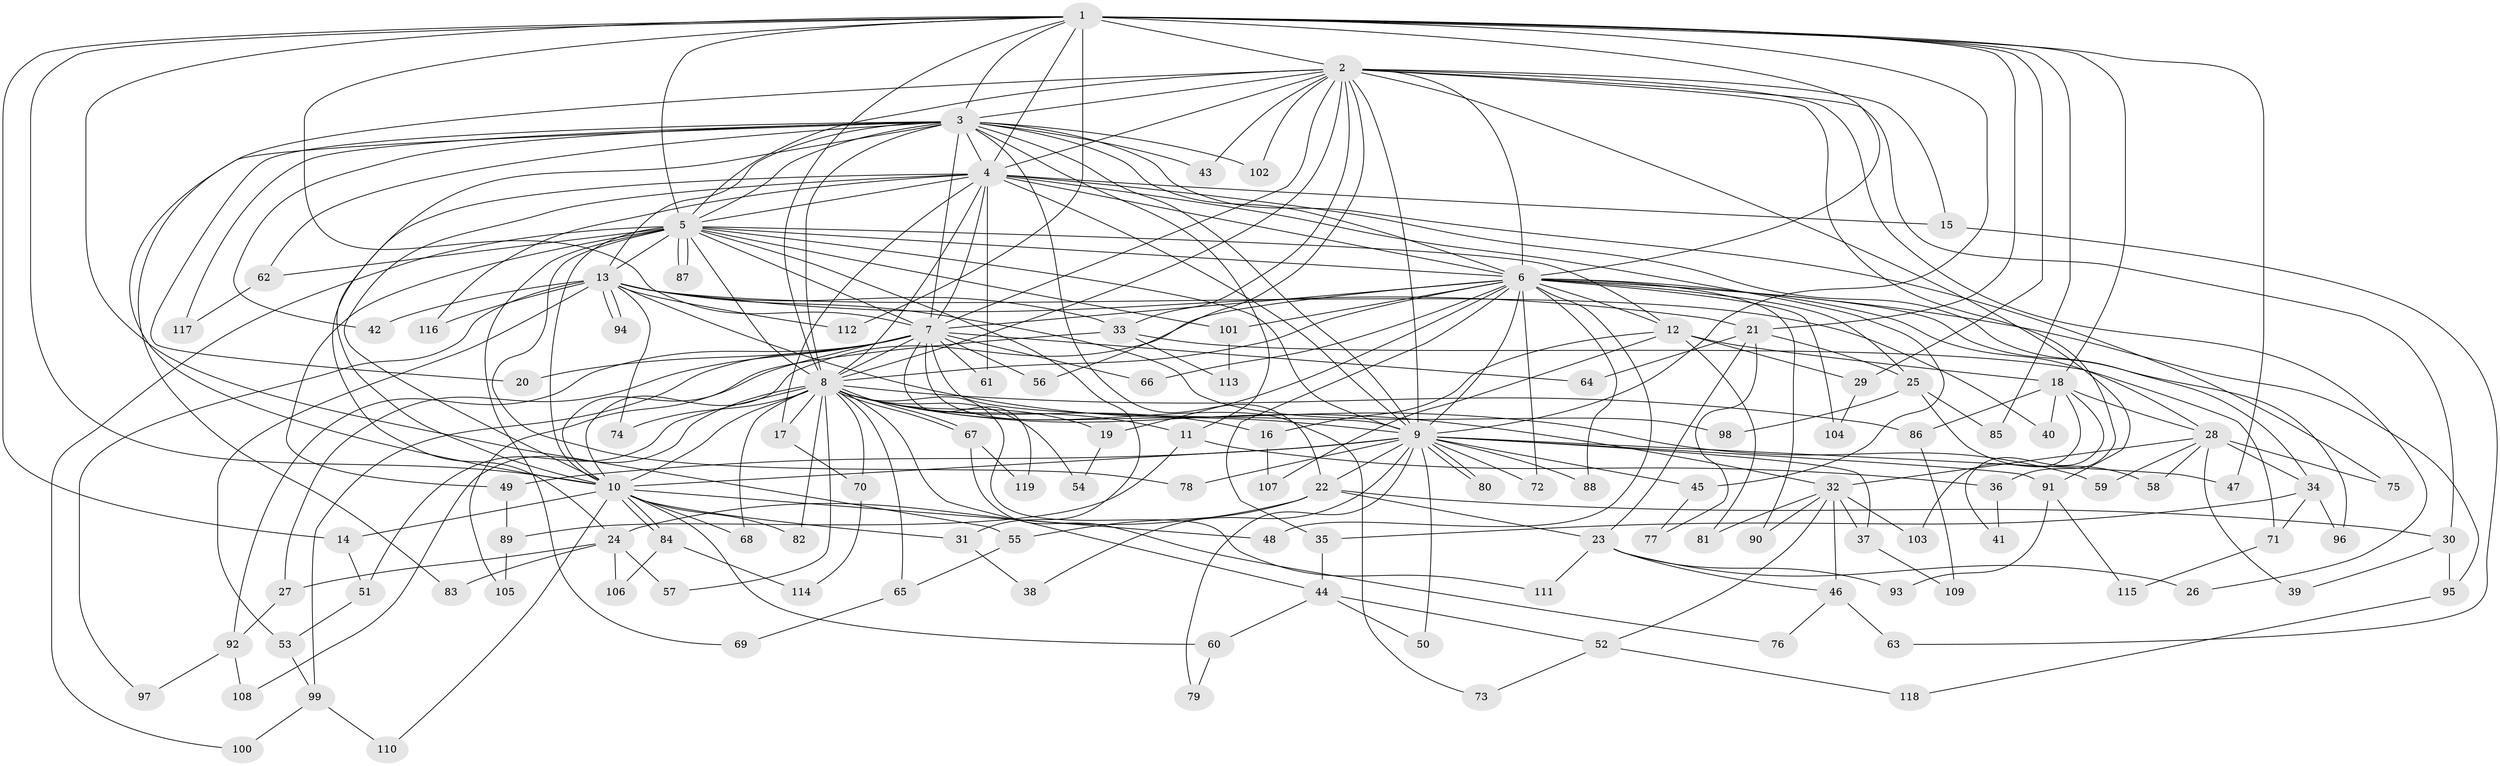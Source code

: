// Generated by graph-tools (version 1.1) at 2025/10/02/27/25 16:10:57]
// undirected, 119 vertices, 263 edges
graph export_dot {
graph [start="1"]
  node [color=gray90,style=filled];
  1;
  2;
  3;
  4;
  5;
  6;
  7;
  8;
  9;
  10;
  11;
  12;
  13;
  14;
  15;
  16;
  17;
  18;
  19;
  20;
  21;
  22;
  23;
  24;
  25;
  26;
  27;
  28;
  29;
  30;
  31;
  32;
  33;
  34;
  35;
  36;
  37;
  38;
  39;
  40;
  41;
  42;
  43;
  44;
  45;
  46;
  47;
  48;
  49;
  50;
  51;
  52;
  53;
  54;
  55;
  56;
  57;
  58;
  59;
  60;
  61;
  62;
  63;
  64;
  65;
  66;
  67;
  68;
  69;
  70;
  71;
  72;
  73;
  74;
  75;
  76;
  77;
  78;
  79;
  80;
  81;
  82;
  83;
  84;
  85;
  86;
  87;
  88;
  89;
  90;
  91;
  92;
  93;
  94;
  95;
  96;
  97;
  98;
  99;
  100;
  101;
  102;
  103;
  104;
  105;
  106;
  107;
  108;
  109;
  110;
  111;
  112;
  113;
  114;
  115;
  116;
  117;
  118;
  119;
  1 -- 2;
  1 -- 3;
  1 -- 4;
  1 -- 5;
  1 -- 6;
  1 -- 7;
  1 -- 8;
  1 -- 9;
  1 -- 10;
  1 -- 14;
  1 -- 18;
  1 -- 21;
  1 -- 29;
  1 -- 47;
  1 -- 55;
  1 -- 85;
  1 -- 112;
  2 -- 3;
  2 -- 4;
  2 -- 5;
  2 -- 6;
  2 -- 7;
  2 -- 8;
  2 -- 9;
  2 -- 10;
  2 -- 15;
  2 -- 26;
  2 -- 30;
  2 -- 33;
  2 -- 36;
  2 -- 43;
  2 -- 56;
  2 -- 91;
  2 -- 102;
  3 -- 4;
  3 -- 5;
  3 -- 6;
  3 -- 7;
  3 -- 8;
  3 -- 9;
  3 -- 10;
  3 -- 11;
  3 -- 13;
  3 -- 20;
  3 -- 22;
  3 -- 42;
  3 -- 43;
  3 -- 62;
  3 -- 75;
  3 -- 83;
  3 -- 102;
  3 -- 117;
  4 -- 5;
  4 -- 6;
  4 -- 7;
  4 -- 8;
  4 -- 9;
  4 -- 10;
  4 -- 15;
  4 -- 17;
  4 -- 24;
  4 -- 34;
  4 -- 45;
  4 -- 61;
  4 -- 116;
  5 -- 6;
  5 -- 7;
  5 -- 8;
  5 -- 9;
  5 -- 10;
  5 -- 12;
  5 -- 13;
  5 -- 31;
  5 -- 49;
  5 -- 62;
  5 -- 69;
  5 -- 78;
  5 -- 87;
  5 -- 87;
  5 -- 100;
  5 -- 101;
  6 -- 7;
  6 -- 8;
  6 -- 9;
  6 -- 10;
  6 -- 12;
  6 -- 19;
  6 -- 25;
  6 -- 28;
  6 -- 35;
  6 -- 48;
  6 -- 66;
  6 -- 72;
  6 -- 88;
  6 -- 90;
  6 -- 95;
  6 -- 96;
  6 -- 101;
  6 -- 104;
  7 -- 8;
  7 -- 9;
  7 -- 10;
  7 -- 20;
  7 -- 27;
  7 -- 56;
  7 -- 61;
  7 -- 64;
  7 -- 66;
  7 -- 73;
  7 -- 92;
  7 -- 99;
  7 -- 119;
  8 -- 9;
  8 -- 10;
  8 -- 11;
  8 -- 16;
  8 -- 17;
  8 -- 19;
  8 -- 32;
  8 -- 44;
  8 -- 51;
  8 -- 54;
  8 -- 57;
  8 -- 65;
  8 -- 67;
  8 -- 67;
  8 -- 68;
  8 -- 70;
  8 -- 74;
  8 -- 82;
  8 -- 86;
  8 -- 108;
  8 -- 111;
  9 -- 10;
  9 -- 22;
  9 -- 37;
  9 -- 38;
  9 -- 45;
  9 -- 47;
  9 -- 49;
  9 -- 50;
  9 -- 72;
  9 -- 78;
  9 -- 79;
  9 -- 80;
  9 -- 80;
  9 -- 88;
  9 -- 91;
  10 -- 14;
  10 -- 31;
  10 -- 48;
  10 -- 60;
  10 -- 68;
  10 -- 82;
  10 -- 84;
  10 -- 84;
  10 -- 110;
  11 -- 36;
  11 -- 89;
  12 -- 16;
  12 -- 18;
  12 -- 29;
  12 -- 81;
  12 -- 107;
  13 -- 21;
  13 -- 33;
  13 -- 40;
  13 -- 42;
  13 -- 53;
  13 -- 59;
  13 -- 74;
  13 -- 94;
  13 -- 94;
  13 -- 97;
  13 -- 98;
  13 -- 112;
  13 -- 116;
  14 -- 51;
  15 -- 63;
  16 -- 107;
  17 -- 70;
  18 -- 28;
  18 -- 40;
  18 -- 41;
  18 -- 86;
  18 -- 103;
  19 -- 54;
  21 -- 23;
  21 -- 25;
  21 -- 64;
  21 -- 77;
  22 -- 23;
  22 -- 24;
  22 -- 30;
  22 -- 55;
  23 -- 26;
  23 -- 46;
  23 -- 93;
  23 -- 111;
  24 -- 27;
  24 -- 57;
  24 -- 83;
  24 -- 106;
  25 -- 58;
  25 -- 85;
  25 -- 98;
  27 -- 92;
  28 -- 32;
  28 -- 34;
  28 -- 39;
  28 -- 58;
  28 -- 59;
  28 -- 75;
  29 -- 104;
  30 -- 39;
  30 -- 95;
  31 -- 38;
  32 -- 37;
  32 -- 46;
  32 -- 52;
  32 -- 81;
  32 -- 90;
  32 -- 103;
  33 -- 71;
  33 -- 105;
  33 -- 113;
  34 -- 35;
  34 -- 71;
  34 -- 96;
  35 -- 44;
  36 -- 41;
  37 -- 109;
  44 -- 50;
  44 -- 52;
  44 -- 60;
  45 -- 77;
  46 -- 63;
  46 -- 76;
  49 -- 89;
  51 -- 53;
  52 -- 73;
  52 -- 118;
  53 -- 99;
  55 -- 65;
  60 -- 79;
  62 -- 117;
  65 -- 69;
  67 -- 76;
  67 -- 119;
  70 -- 114;
  71 -- 115;
  84 -- 106;
  84 -- 114;
  86 -- 109;
  89 -- 105;
  91 -- 93;
  91 -- 115;
  92 -- 97;
  92 -- 108;
  95 -- 118;
  99 -- 100;
  99 -- 110;
  101 -- 113;
}
